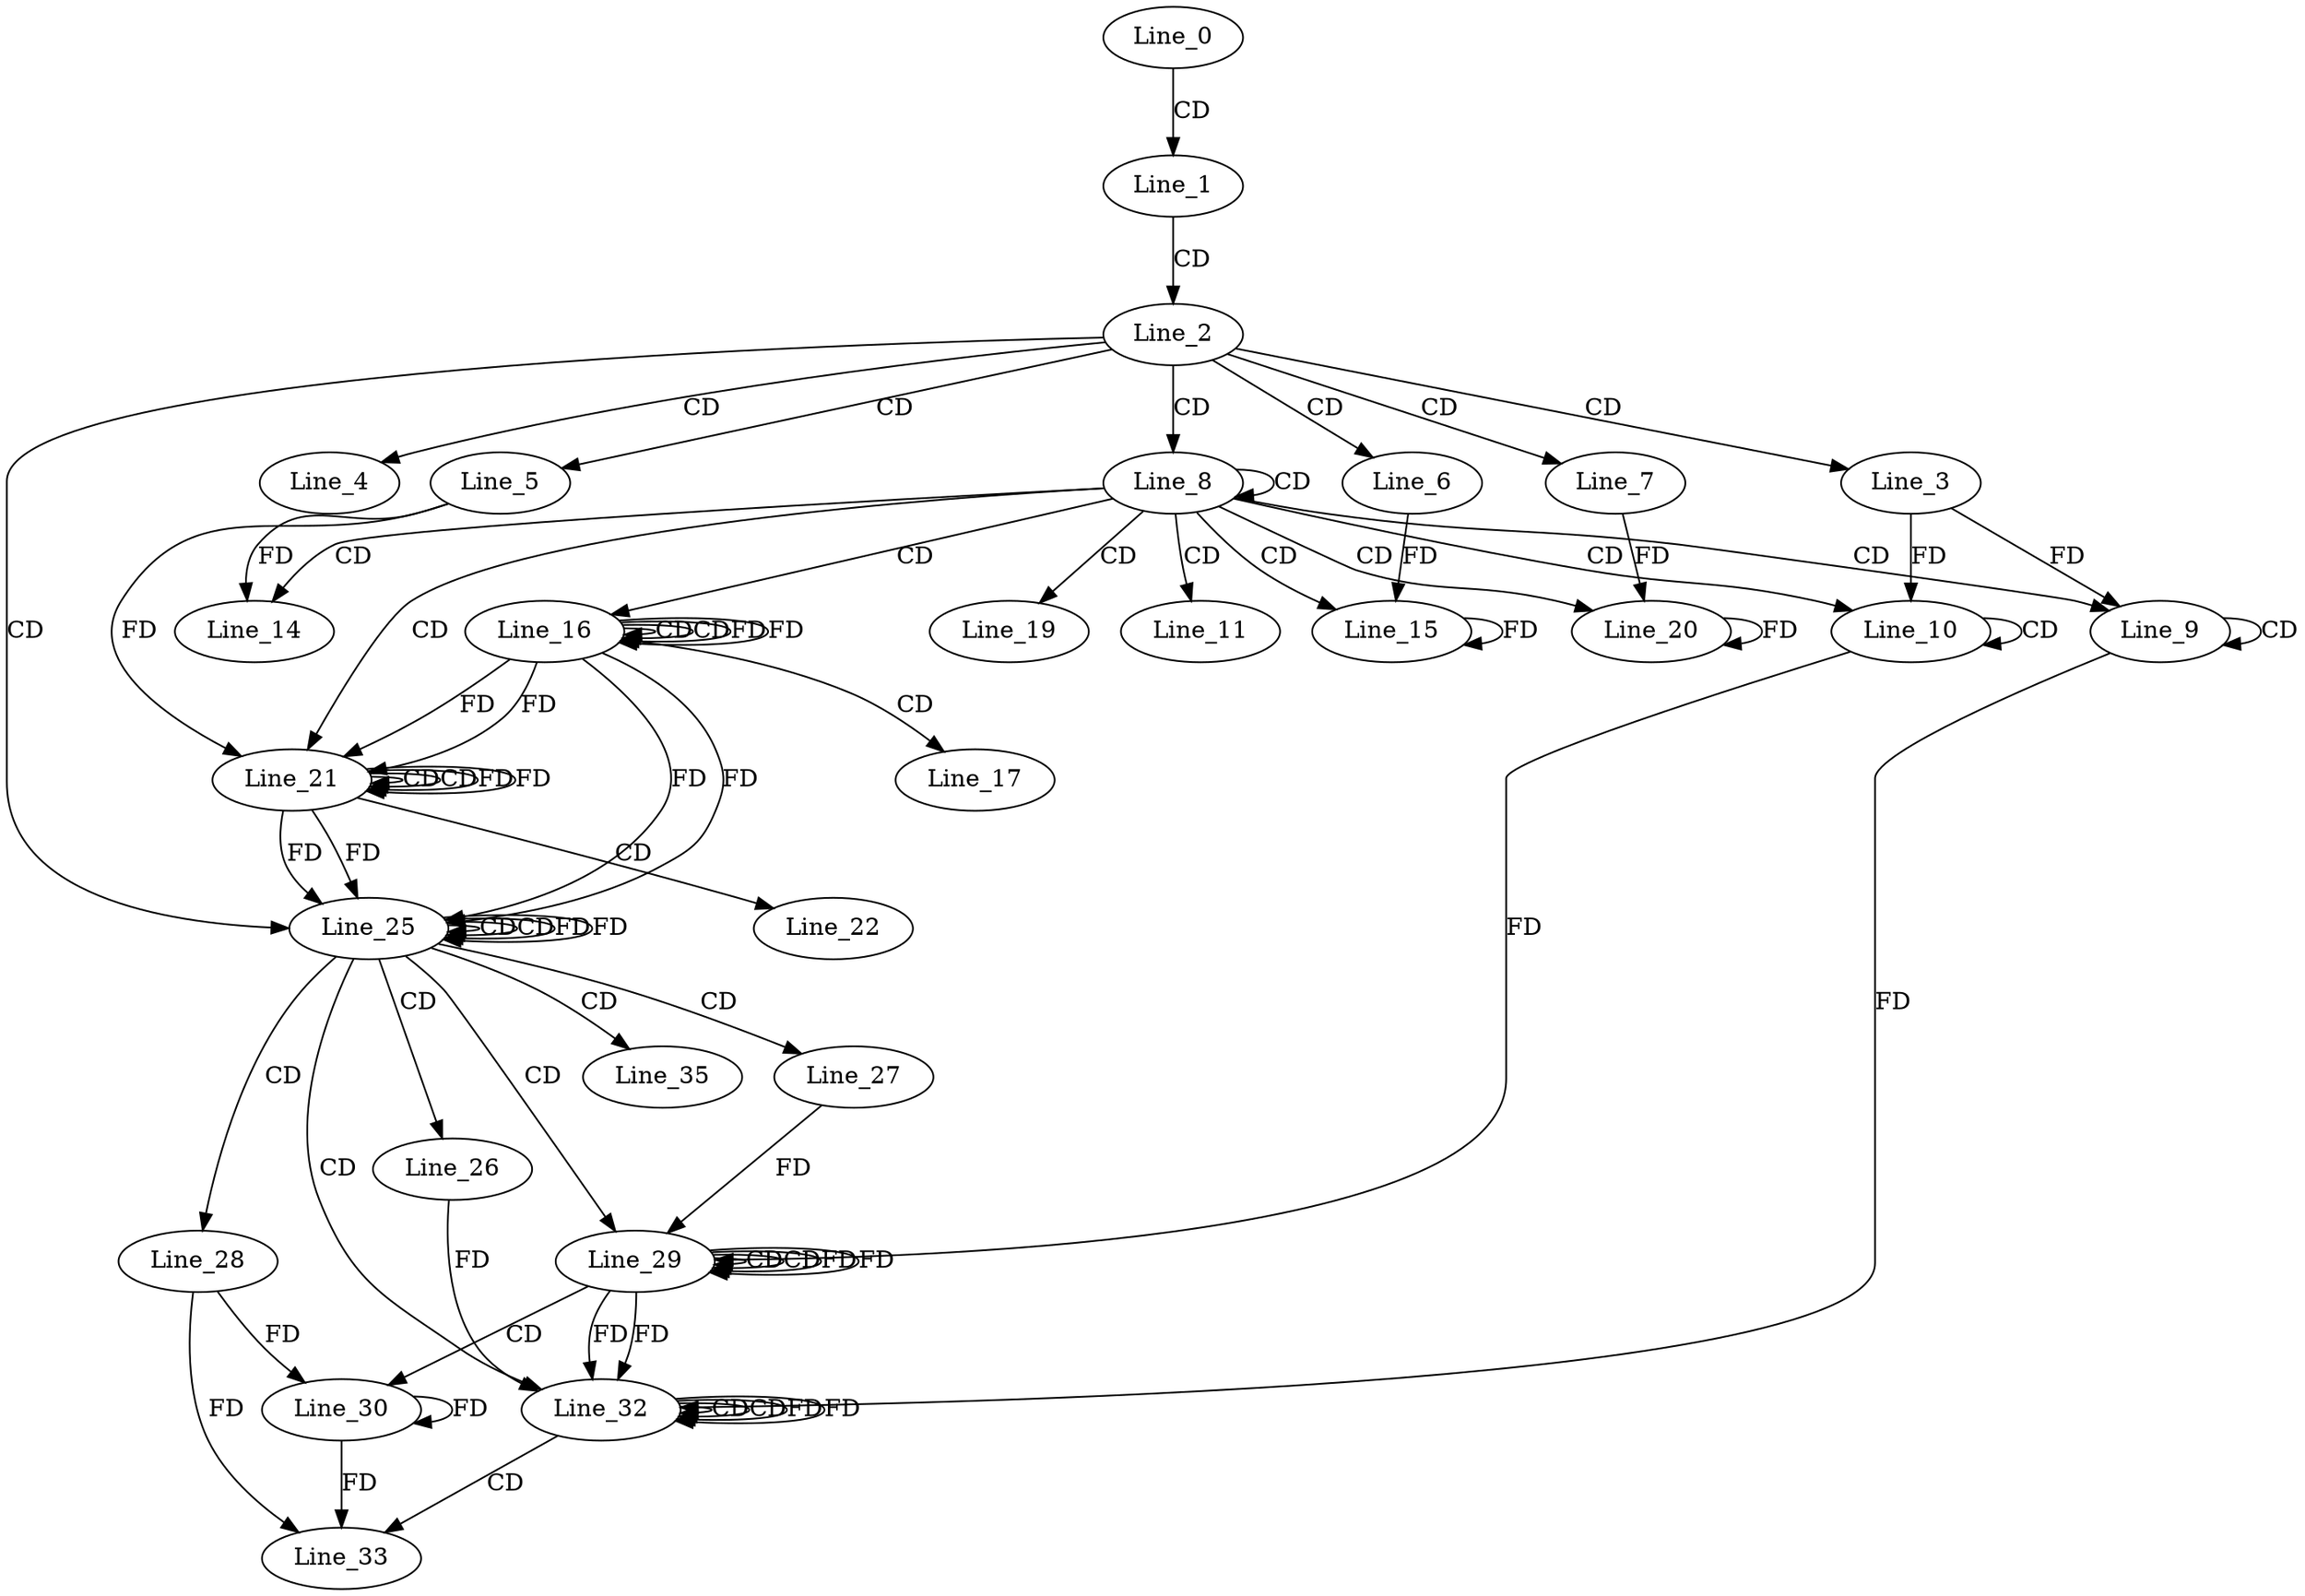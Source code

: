 digraph G {
  Line_0;
  Line_1;
  Line_2;
  Line_3;
  Line_4;
  Line_5;
  Line_6;
  Line_7;
  Line_8;
  Line_9;
  Line_9;
  Line_10;
  Line_10;
  Line_11;
  Line_14;
  Line_15;
  Line_16;
  Line_16;
  Line_16;
  Line_17;
  Line_19;
  Line_20;
  Line_21;
  Line_21;
  Line_21;
  Line_22;
  Line_25;
  Line_25;
  Line_25;
  Line_26;
  Line_27;
  Line_28;
  Line_29;
  Line_29;
  Line_29;
  Line_30;
  Line_32;
  Line_32;
  Line_32;
  Line_33;
  Line_35;
  Line_0 -> Line_1 [ label="CD" ];
  Line_1 -> Line_2 [ label="CD" ];
  Line_2 -> Line_3 [ label="CD" ];
  Line_2 -> Line_4 [ label="CD" ];
  Line_2 -> Line_5 [ label="CD" ];
  Line_2 -> Line_6 [ label="CD" ];
  Line_2 -> Line_7 [ label="CD" ];
  Line_2 -> Line_8 [ label="CD" ];
  Line_8 -> Line_8 [ label="CD" ];
  Line_8 -> Line_9 [ label="CD" ];
  Line_9 -> Line_9 [ label="CD" ];
  Line_3 -> Line_9 [ label="FD" ];
  Line_8 -> Line_10 [ label="CD" ];
  Line_10 -> Line_10 [ label="CD" ];
  Line_3 -> Line_10 [ label="FD" ];
  Line_8 -> Line_11 [ label="CD" ];
  Line_8 -> Line_14 [ label="CD" ];
  Line_5 -> Line_14 [ label="FD" ];
  Line_8 -> Line_15 [ label="CD" ];
  Line_15 -> Line_15 [ label="FD" ];
  Line_6 -> Line_15 [ label="FD" ];
  Line_8 -> Line_16 [ label="CD" ];
  Line_16 -> Line_16 [ label="CD" ];
  Line_16 -> Line_16 [ label="CD" ];
  Line_16 -> Line_16 [ label="FD" ];
  Line_16 -> Line_17 [ label="CD" ];
  Line_8 -> Line_19 [ label="CD" ];
  Line_8 -> Line_20 [ label="CD" ];
  Line_20 -> Line_20 [ label="FD" ];
  Line_7 -> Line_20 [ label="FD" ];
  Line_8 -> Line_21 [ label="CD" ];
  Line_21 -> Line_21 [ label="CD" ];
  Line_16 -> Line_21 [ label="FD" ];
  Line_5 -> Line_21 [ label="FD" ];
  Line_21 -> Line_21 [ label="CD" ];
  Line_21 -> Line_21 [ label="FD" ];
  Line_16 -> Line_21 [ label="FD" ];
  Line_21 -> Line_22 [ label="CD" ];
  Line_2 -> Line_25 [ label="CD" ];
  Line_25 -> Line_25 [ label="CD" ];
  Line_21 -> Line_25 [ label="FD" ];
  Line_16 -> Line_25 [ label="FD" ];
  Line_25 -> Line_25 [ label="CD" ];
  Line_25 -> Line_25 [ label="FD" ];
  Line_21 -> Line_25 [ label="FD" ];
  Line_16 -> Line_25 [ label="FD" ];
  Line_25 -> Line_26 [ label="CD" ];
  Line_25 -> Line_27 [ label="CD" ];
  Line_25 -> Line_28 [ label="CD" ];
  Line_25 -> Line_29 [ label="CD" ];
  Line_29 -> Line_29 [ label="CD" ];
  Line_27 -> Line_29 [ label="FD" ];
  Line_10 -> Line_29 [ label="FD" ];
  Line_29 -> Line_29 [ label="CD" ];
  Line_29 -> Line_29 [ label="FD" ];
  Line_29 -> Line_30 [ label="CD" ];
  Line_30 -> Line_30 [ label="FD" ];
  Line_28 -> Line_30 [ label="FD" ];
  Line_25 -> Line_32 [ label="CD" ];
  Line_32 -> Line_32 [ label="CD" ];
  Line_29 -> Line_32 [ label="FD" ];
  Line_26 -> Line_32 [ label="FD" ];
  Line_9 -> Line_32 [ label="FD" ];
  Line_32 -> Line_32 [ label="CD" ];
  Line_32 -> Line_32 [ label="FD" ];
  Line_29 -> Line_32 [ label="FD" ];
  Line_32 -> Line_33 [ label="CD" ];
  Line_30 -> Line_33 [ label="FD" ];
  Line_28 -> Line_33 [ label="FD" ];
  Line_25 -> Line_35 [ label="CD" ];
  Line_16 -> Line_16 [ label="FD" ];
  Line_21 -> Line_21 [ label="FD" ];
  Line_25 -> Line_25 [ label="FD" ];
  Line_29 -> Line_29 [ label="FD" ];
  Line_32 -> Line_32 [ label="FD" ];
}
